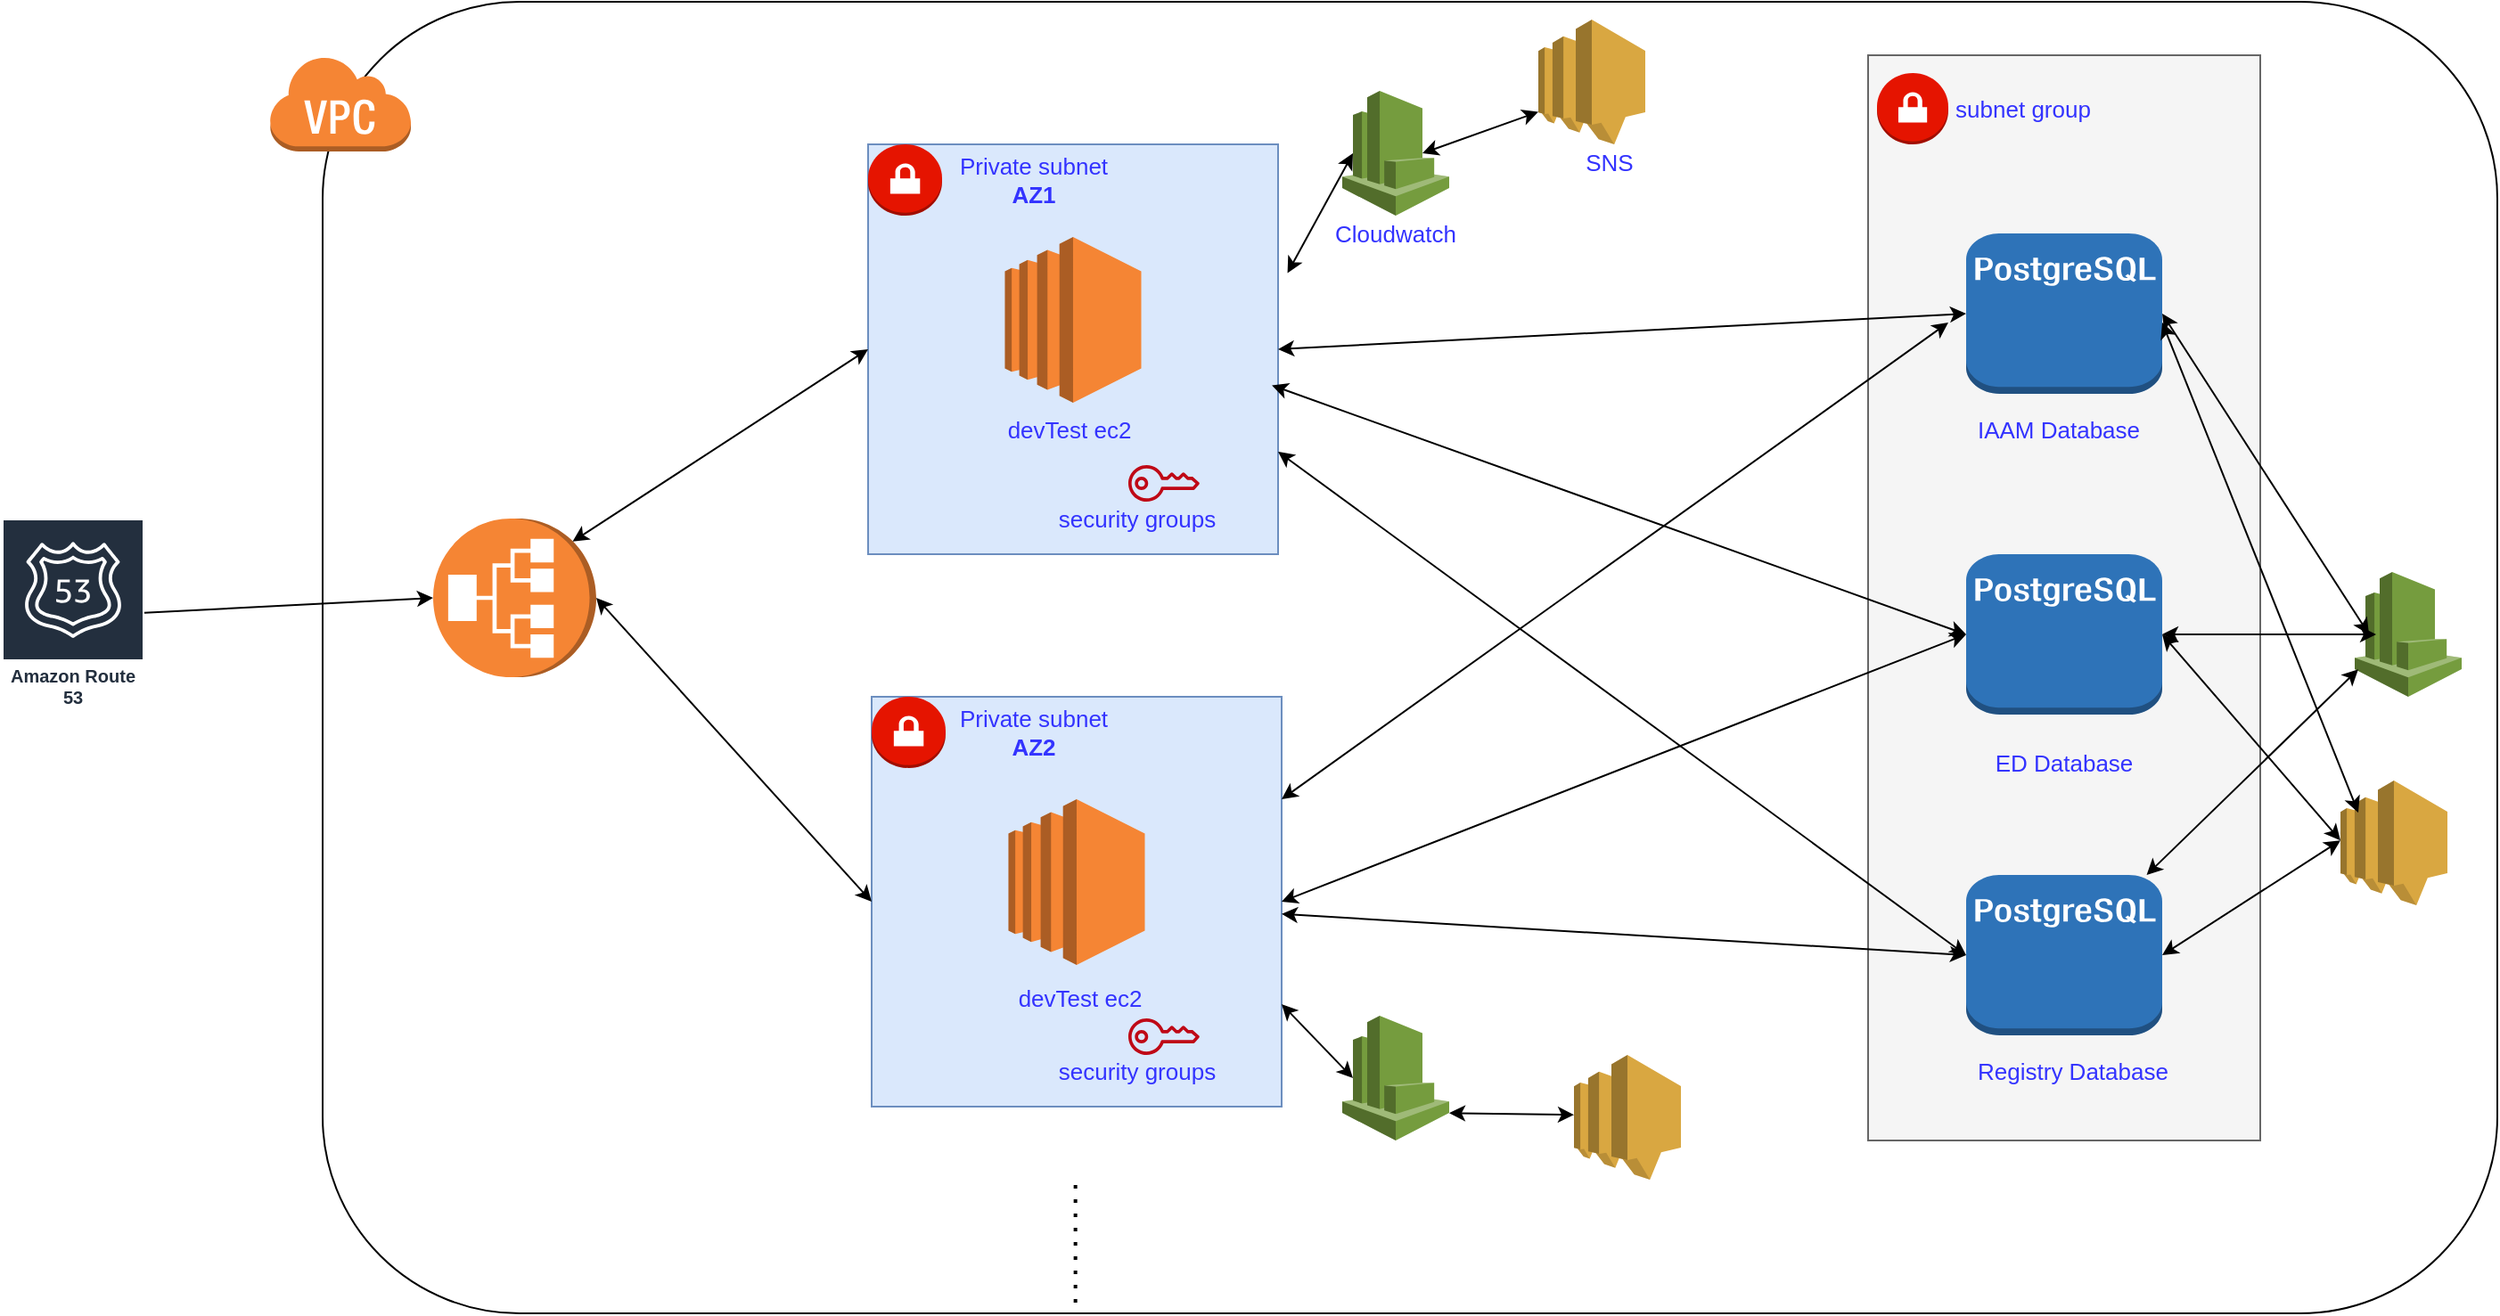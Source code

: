 <mxfile version="16.4.8" type="github">
  <diagram id="Vj-7gIYnh4FVoZP8OCP-" name="Page-1">
    <mxGraphModel dx="2788" dy="1099" grid="1" gridSize="10" guides="1" tooltips="1" connect="1" arrows="1" fold="1" page="1" pageScale="1" pageWidth="1400" pageHeight="850" math="0" shadow="0">
      <root>
        <mxCell id="0" />
        <mxCell id="1" parent="0" />
        <mxCell id="5kDCCWpD2KT_Ys93XdkI-70" value="" style="rounded=1;whiteSpace=wrap;html=1;fontSize=13;fontColor=#3333FF;" vertex="1" parent="1">
          <mxGeometry x="150" y="20" width="1220" height="736" as="geometry" />
        </mxCell>
        <mxCell id="5kDCCWpD2KT_Ys93XdkI-5" value="s" style="rounded=0;whiteSpace=wrap;html=1;fillColor=#f5f5f5;strokeColor=#666666;fontColor=#333333;" vertex="1" parent="1">
          <mxGeometry x="1017" y="50" width="220" height="609" as="geometry" />
        </mxCell>
        <mxCell id="5kDCCWpD2KT_Ys93XdkI-2" value="" style="outlineConnect=0;dashed=0;verticalLabelPosition=bottom;verticalAlign=top;align=center;html=1;shape=mxgraph.aws3.postgre_sql_instance;fillColor=#2E73B8;gradientColor=none;" vertex="1" parent="1">
          <mxGeometry x="1072" y="150" width="110" height="90" as="geometry" />
        </mxCell>
        <mxCell id="5kDCCWpD2KT_Ys93XdkI-3" value="" style="outlineConnect=0;dashed=0;verticalLabelPosition=bottom;verticalAlign=top;align=center;html=1;shape=mxgraph.aws3.postgre_sql_instance;fillColor=#2E73B8;gradientColor=none;" vertex="1" parent="1">
          <mxGeometry x="1072" y="330" width="110" height="90" as="geometry" />
        </mxCell>
        <mxCell id="5kDCCWpD2KT_Ys93XdkI-4" value="" style="outlineConnect=0;dashed=0;verticalLabelPosition=bottom;verticalAlign=top;align=center;html=1;shape=mxgraph.aws3.postgre_sql_instance;fillColor=#2E73B8;gradientColor=none;" vertex="1" parent="1">
          <mxGeometry x="1072" y="510" width="110" height="90" as="geometry" />
        </mxCell>
        <mxCell id="5kDCCWpD2KT_Ys93XdkI-6" value="" style="outlineConnect=0;dashed=0;verticalLabelPosition=bottom;verticalAlign=top;align=center;html=1;shape=mxgraph.aws3.vpn_gateway;fillColor=#e51400;fontColor=#ffffff;strokeColor=#B20000;" vertex="1" parent="1">
          <mxGeometry x="1022" y="60" width="40" height="40" as="geometry" />
        </mxCell>
        <UserObject label="subnet group" placeholders="1" name="Variable" id="5kDCCWpD2KT_Ys93XdkI-9">
          <mxCell style="text;html=1;strokeColor=none;fillColor=none;align=center;verticalAlign=middle;whiteSpace=wrap;overflow=hidden;fontSize=13;fontColor=#3333FF;" vertex="1" parent="1">
            <mxGeometry x="1064" y="70" width="80" height="20" as="geometry" />
          </mxCell>
        </UserObject>
        <UserObject label="IAAM Database" placeholders="1" name="Variable" id="5kDCCWpD2KT_Ys93XdkI-11">
          <mxCell style="text;html=1;strokeColor=none;fillColor=none;align=center;verticalAlign=middle;whiteSpace=wrap;overflow=hidden;fontSize=13;fontColor=#3333FF;" vertex="1" parent="1">
            <mxGeometry x="1064" y="250" width="120" height="20" as="geometry" />
          </mxCell>
        </UserObject>
        <UserObject label="ED Database" placeholders="1" name="Variable" id="5kDCCWpD2KT_Ys93XdkI-12">
          <mxCell style="text;html=1;strokeColor=none;fillColor=none;align=center;verticalAlign=middle;whiteSpace=wrap;overflow=hidden;fontSize=13;fontColor=#3333FF;" vertex="1" parent="1">
            <mxGeometry x="1067" y="437" width="120" height="20" as="geometry" />
          </mxCell>
        </UserObject>
        <UserObject label="Registry Database" placeholders="1" name="Variable" id="5kDCCWpD2KT_Ys93XdkI-13">
          <mxCell style="text;html=1;strokeColor=none;fillColor=none;align=center;verticalAlign=middle;whiteSpace=wrap;overflow=hidden;fontSize=13;fontColor=#3333FF;" vertex="1" parent="1">
            <mxGeometry x="1072" y="610" width="120" height="20" as="geometry" />
          </mxCell>
        </UserObject>
        <mxCell id="5kDCCWpD2KT_Ys93XdkI-14" value="" style="whiteSpace=wrap;html=1;aspect=fixed;fontSize=13;fillColor=#dae8fc;strokeColor=#6c8ebf;" vertex="1" parent="1">
          <mxGeometry x="456" y="100" width="230" height="230" as="geometry" />
        </mxCell>
        <mxCell id="5kDCCWpD2KT_Ys93XdkI-15" value="" style="whiteSpace=wrap;html=1;aspect=fixed;fontSize=13;fillColor=#dae8fc;strokeColor=#6c8ebf;" vertex="1" parent="1">
          <mxGeometry x="458" y="410" width="230" height="230" as="geometry" />
        </mxCell>
        <mxCell id="5kDCCWpD2KT_Ys93XdkI-16" value="" style="endArrow=none;dashed=1;html=1;dashPattern=1 3;strokeWidth=2;rounded=0;fontSize=13;fontColor=#3333FF;" edge="1" parent="1">
          <mxGeometry width="50" height="50" relative="1" as="geometry">
            <mxPoint x="572.33" y="750" as="sourcePoint" />
            <mxPoint x="572.33" y="680" as="targetPoint" />
          </mxGeometry>
        </mxCell>
        <mxCell id="5kDCCWpD2KT_Ys93XdkI-24" value="" style="endArrow=classic;startArrow=classic;html=1;rounded=0;fontSize=13;fontColor=#3333FF;exitX=1;exitY=0.5;exitDx=0;exitDy=0;entryX=0;entryY=0.5;entryDx=0;entryDy=0;entryPerimeter=0;" edge="1" parent="1" source="5kDCCWpD2KT_Ys93XdkI-14" target="5kDCCWpD2KT_Ys93XdkI-2">
          <mxGeometry width="50" height="50" relative="1" as="geometry">
            <mxPoint x="892" y="240" as="sourcePoint" />
            <mxPoint x="942" y="190" as="targetPoint" />
          </mxGeometry>
        </mxCell>
        <mxCell id="5kDCCWpD2KT_Ys93XdkI-25" value="" style="endArrow=classic;startArrow=classic;html=1;rounded=0;fontSize=13;fontColor=#3333FF;entryX=0;entryY=0.5;entryDx=0;entryDy=0;entryPerimeter=0;exitX=0.985;exitY=0.588;exitDx=0;exitDy=0;exitPerimeter=0;" edge="1" parent="1" source="5kDCCWpD2KT_Ys93XdkI-14" target="5kDCCWpD2KT_Ys93XdkI-3">
          <mxGeometry width="50" height="50" relative="1" as="geometry">
            <mxPoint x="842" y="230" as="sourcePoint" />
            <mxPoint x="702" y="390" as="targetPoint" />
          </mxGeometry>
        </mxCell>
        <mxCell id="5kDCCWpD2KT_Ys93XdkI-26" value="" style="endArrow=classic;startArrow=classic;html=1;rounded=0;fontSize=13;fontColor=#3333FF;entryX=0;entryY=0.5;entryDx=0;entryDy=0;entryPerimeter=0;exitX=1;exitY=0.75;exitDx=0;exitDy=0;" edge="1" parent="1" source="5kDCCWpD2KT_Ys93XdkI-14" target="5kDCCWpD2KT_Ys93XdkI-4">
          <mxGeometry width="50" height="50" relative="1" as="geometry">
            <mxPoint x="652" y="440" as="sourcePoint" />
            <mxPoint x="702" y="390" as="targetPoint" />
          </mxGeometry>
        </mxCell>
        <mxCell id="5kDCCWpD2KT_Ys93XdkI-27" value="" style="endArrow=classic;startArrow=classic;html=1;rounded=0;fontSize=13;fontColor=#3333FF;exitX=1;exitY=0.25;exitDx=0;exitDy=0;" edge="1" parent="1" source="5kDCCWpD2KT_Ys93XdkI-15">
          <mxGeometry width="50" height="50" relative="1" as="geometry">
            <mxPoint x="652" y="440" as="sourcePoint" />
            <mxPoint x="1062" y="200" as="targetPoint" />
          </mxGeometry>
        </mxCell>
        <mxCell id="5kDCCWpD2KT_Ys93XdkI-28" value="" style="endArrow=classic;startArrow=classic;html=1;rounded=0;fontSize=13;fontColor=#3333FF;exitX=1;exitY=0.5;exitDx=0;exitDy=0;entryX=0;entryY=0.5;entryDx=0;entryDy=0;entryPerimeter=0;" edge="1" parent="1" source="5kDCCWpD2KT_Ys93XdkI-15" target="5kDCCWpD2KT_Ys93XdkI-3">
          <mxGeometry width="50" height="50" relative="1" as="geometry">
            <mxPoint x="852" y="477.5" as="sourcePoint" />
            <mxPoint x="1072" y="210" as="targetPoint" />
          </mxGeometry>
        </mxCell>
        <mxCell id="5kDCCWpD2KT_Ys93XdkI-29" value="" style="endArrow=classic;startArrow=classic;html=1;rounded=0;fontSize=13;fontColor=#3333FF;entryX=0;entryY=0.5;entryDx=0;entryDy=0;entryPerimeter=0;" edge="1" parent="1" source="5kDCCWpD2KT_Ys93XdkI-15" target="5kDCCWpD2KT_Ys93XdkI-4">
          <mxGeometry width="50" height="50" relative="1" as="geometry">
            <mxPoint x="852" y="535" as="sourcePoint" />
            <mxPoint x="1082" y="385" as="targetPoint" />
          </mxGeometry>
        </mxCell>
        <mxCell id="5kDCCWpD2KT_Ys93XdkI-30" value="" style="outlineConnect=0;dashed=0;verticalLabelPosition=bottom;verticalAlign=top;align=center;html=1;shape=mxgraph.aws3.ec2;fillColor=#F58534;gradientColor=none;fontSize=13;fontColor=#3333FF;" vertex="1" parent="1">
          <mxGeometry x="532.75" y="152" width="76.5" height="93" as="geometry" />
        </mxCell>
        <mxCell id="5kDCCWpD2KT_Ys93XdkI-31" value="" style="outlineConnect=0;dashed=0;verticalLabelPosition=bottom;verticalAlign=top;align=center;html=1;shape=mxgraph.aws3.ec2;fillColor=#F58534;gradientColor=none;fontSize=13;fontColor=#3333FF;" vertex="1" parent="1">
          <mxGeometry x="534.75" y="467.5" width="76.5" height="93" as="geometry" />
        </mxCell>
        <mxCell id="5kDCCWpD2KT_Ys93XdkI-34" value="" style="outlineConnect=0;dashed=0;verticalLabelPosition=bottom;verticalAlign=top;align=center;html=1;shape=mxgraph.aws3.vpn_gateway;fillColor=#e51400;fontSize=13;fontColor=#ffffff;strokeColor=#B20000;" vertex="1" parent="1">
          <mxGeometry x="456" y="100" width="41.5" height="40" as="geometry" />
        </mxCell>
        <mxCell id="5kDCCWpD2KT_Ys93XdkI-35" value="" style="outlineConnect=0;dashed=0;verticalLabelPosition=bottom;verticalAlign=top;align=center;html=1;shape=mxgraph.aws3.vpn_gateway;fillColor=#e51400;fontSize=13;fontColor=#ffffff;strokeColor=#B20000;" vertex="1" parent="1">
          <mxGeometry x="458" y="410" width="41.5" height="40" as="geometry" />
        </mxCell>
        <UserObject label="SNS" placeholders="1" name="Variable" id="5kDCCWpD2KT_Ys93XdkI-36">
          <mxCell style="text;html=1;strokeColor=none;fillColor=none;align=center;verticalAlign=middle;whiteSpace=wrap;overflow=hidden;fontSize=13;fontColor=#3333FF;" vertex="1" parent="1">
            <mxGeometry x="832" y="100" width="80" height="20" as="geometry" />
          </mxCell>
        </UserObject>
        <UserObject label="security groups" placeholders="1" name="Variable" id="5kDCCWpD2KT_Ys93XdkI-37">
          <mxCell style="text;html=1;strokeColor=none;fillColor=none;align=center;verticalAlign=middle;whiteSpace=wrap;overflow=hidden;fontSize=13;fontColor=#3333FF;" vertex="1" parent="1">
            <mxGeometry x="552" y="299.51" width="110" height="20" as="geometry" />
          </mxCell>
        </UserObject>
        <UserObject label="devTest ec2" placeholders="1" name="Variable" id="5kDCCWpD2KT_Ys93XdkI-38">
          <mxCell style="text;html=1;strokeColor=none;fillColor=none;align=center;verticalAlign=middle;whiteSpace=wrap;overflow=hidden;fontSize=13;fontColor=#3333FF;" vertex="1" parent="1">
            <mxGeometry x="529.25" y="250" width="80" height="20" as="geometry" />
          </mxCell>
        </UserObject>
        <UserObject label="Cloudwatch" placeholders="1" name="Variable" id="5kDCCWpD2KT_Ys93XdkI-39">
          <mxCell style="text;html=1;strokeColor=none;fillColor=none;align=center;verticalAlign=middle;whiteSpace=wrap;overflow=hidden;fontSize=13;fontColor=#3333FF;" vertex="1" parent="1">
            <mxGeometry x="712" y="140" width="80" height="20" as="geometry" />
          </mxCell>
        </UserObject>
        <UserObject label="Private subnet&lt;br&gt;&lt;b&gt;AZ1&lt;/b&gt;" placeholders="1" name="Variable" id="5kDCCWpD2KT_Ys93XdkI-40">
          <mxCell style="text;html=1;strokeColor=none;fillColor=none;align=center;verticalAlign=middle;whiteSpace=wrap;overflow=hidden;fontSize=13;fontColor=#3333FF;" vertex="1" parent="1">
            <mxGeometry x="489.25" y="100" width="120" height="40" as="geometry" />
          </mxCell>
        </UserObject>
        <UserObject label="Private subnet&lt;br&gt;&lt;b&gt;AZ2&lt;/b&gt;" placeholders="1" name="Variable" id="5kDCCWpD2KT_Ys93XdkI-41">
          <mxCell style="text;html=1;strokeColor=none;fillColor=none;align=center;verticalAlign=middle;whiteSpace=wrap;overflow=hidden;fontSize=13;fontColor=#3333FF;" vertex="1" parent="1">
            <mxGeometry x="489.25" y="410" width="120" height="40" as="geometry" />
          </mxCell>
        </UserObject>
        <mxCell id="5kDCCWpD2KT_Ys93XdkI-42" value="" style="sketch=0;outlineConnect=0;fontColor=#232F3E;gradientColor=none;fillColor=#BF0816;strokeColor=none;dashed=0;verticalLabelPosition=bottom;verticalAlign=top;align=center;html=1;fontSize=12;fontStyle=0;aspect=fixed;pointerEvents=1;shape=mxgraph.aws4.addon;" vertex="1" parent="1">
          <mxGeometry x="602" y="280" width="40" height="20.51" as="geometry" />
        </mxCell>
        <mxCell id="5kDCCWpD2KT_Ys93XdkI-43" value="" style="sketch=0;outlineConnect=0;fontColor=#232F3E;gradientColor=none;fillColor=#BF0816;strokeColor=none;dashed=0;verticalLabelPosition=bottom;verticalAlign=top;align=center;html=1;fontSize=12;fontStyle=0;aspect=fixed;pointerEvents=1;shape=mxgraph.aws4.addon;" vertex="1" parent="1">
          <mxGeometry x="602" y="590.49" width="40" height="20.51" as="geometry" />
        </mxCell>
        <UserObject label="security groups" placeholders="1" name="Variable" id="5kDCCWpD2KT_Ys93XdkI-44">
          <mxCell style="text;html=1;strokeColor=none;fillColor=none;align=center;verticalAlign=middle;whiteSpace=wrap;overflow=hidden;fontSize=13;fontColor=#3333FF;" vertex="1" parent="1">
            <mxGeometry x="552" y="610" width="110" height="20" as="geometry" />
          </mxCell>
        </UserObject>
        <mxCell id="5kDCCWpD2KT_Ys93XdkI-45" value="" style="outlineConnect=0;dashed=0;verticalLabelPosition=bottom;verticalAlign=top;align=center;html=1;shape=mxgraph.aws3.cloudwatch;fillColor=#759C3E;gradientColor=none;fontSize=13;fontColor=#3333FF;" vertex="1" parent="1">
          <mxGeometry x="722" y="70" width="60" height="70" as="geometry" />
        </mxCell>
        <mxCell id="5kDCCWpD2KT_Ys93XdkI-46" value="" style="outlineConnect=0;dashed=0;verticalLabelPosition=bottom;verticalAlign=top;align=center;html=1;shape=mxgraph.aws3.cloudwatch;fillColor=#759C3E;gradientColor=none;fontSize=13;fontColor=#3333FF;" vertex="1" parent="1">
          <mxGeometry x="722" y="589" width="60" height="70" as="geometry" />
        </mxCell>
        <mxCell id="5kDCCWpD2KT_Ys93XdkI-47" value="" style="outlineConnect=0;dashed=0;verticalLabelPosition=bottom;verticalAlign=top;align=center;html=1;shape=mxgraph.aws3.cloudwatch;fillColor=#759C3E;gradientColor=none;fontSize=13;fontColor=#3333FF;" vertex="1" parent="1">
          <mxGeometry x="1290" y="340" width="60" height="70" as="geometry" />
        </mxCell>
        <UserObject label="devTest ec2" placeholders="1" name="Variable" id="5kDCCWpD2KT_Ys93XdkI-48">
          <mxCell style="text;html=1;strokeColor=none;fillColor=none;align=center;verticalAlign=middle;whiteSpace=wrap;overflow=hidden;fontSize=13;fontColor=#3333FF;" vertex="1" parent="1">
            <mxGeometry x="534.75" y="569" width="80" height="20" as="geometry" />
          </mxCell>
        </UserObject>
        <mxCell id="5kDCCWpD2KT_Ys93XdkI-49" value="" style="outlineConnect=0;dashed=0;verticalLabelPosition=bottom;verticalAlign=top;align=center;html=1;shape=mxgraph.aws3.application_load_balancer;fillColor=#F58534;gradientColor=none;fontSize=13;fontColor=#3333FF;direction=north;" vertex="1" parent="1">
          <mxGeometry x="212" y="310.01" width="91.5" height="88.99" as="geometry" />
        </mxCell>
        <mxCell id="5kDCCWpD2KT_Ys93XdkI-50" value="" style="outlineConnect=0;dashed=0;verticalLabelPosition=bottom;verticalAlign=top;align=center;html=1;shape=mxgraph.aws3.sns;fillColor=#D9A741;gradientColor=none;fontSize=13;fontColor=#3333FF;" vertex="1" parent="1">
          <mxGeometry x="832" y="30" width="60" height="70" as="geometry" />
        </mxCell>
        <mxCell id="5kDCCWpD2KT_Ys93XdkI-51" value="" style="outlineConnect=0;dashed=0;verticalLabelPosition=bottom;verticalAlign=top;align=center;html=1;shape=mxgraph.aws3.sns;fillColor=#D9A741;gradientColor=none;fontSize=13;fontColor=#3333FF;" vertex="1" parent="1">
          <mxGeometry x="852" y="611" width="60" height="70" as="geometry" />
        </mxCell>
        <mxCell id="5kDCCWpD2KT_Ys93XdkI-52" value="" style="outlineConnect=0;dashed=0;verticalLabelPosition=bottom;verticalAlign=top;align=center;html=1;shape=mxgraph.aws3.sns;fillColor=#D9A741;gradientColor=none;fontSize=13;fontColor=#3333FF;" vertex="1" parent="1">
          <mxGeometry x="1282" y="457" width="60" height="70" as="geometry" />
        </mxCell>
        <mxCell id="5kDCCWpD2KT_Ys93XdkI-53" value="" style="endArrow=classic;startArrow=classic;html=1;rounded=0;fontSize=13;fontColor=#3333FF;entryX=1.023;entryY=0.314;entryDx=0;entryDy=0;entryPerimeter=0;exitX=0.1;exitY=0.5;exitDx=0;exitDy=0;exitPerimeter=0;" edge="1" parent="1" source="5kDCCWpD2KT_Ys93XdkI-45" target="5kDCCWpD2KT_Ys93XdkI-14">
          <mxGeometry width="50" height="50" relative="1" as="geometry">
            <mxPoint x="652" y="440" as="sourcePoint" />
            <mxPoint x="702" y="390" as="targetPoint" />
          </mxGeometry>
        </mxCell>
        <mxCell id="5kDCCWpD2KT_Ys93XdkI-54" value="" style="endArrow=classic;startArrow=classic;html=1;rounded=0;fontSize=13;fontColor=#3333FF;entryX=0.75;entryY=0.5;entryDx=0;entryDy=0;entryPerimeter=0;exitX=0;exitY=0.74;exitDx=0;exitDy=0;exitPerimeter=0;" edge="1" parent="1" source="5kDCCWpD2KT_Ys93XdkI-50" target="5kDCCWpD2KT_Ys93XdkI-45">
          <mxGeometry width="50" height="50" relative="1" as="geometry">
            <mxPoint x="732" y="148.217" as="sourcePoint" />
            <mxPoint x="701.29" y="182.22" as="targetPoint" />
          </mxGeometry>
        </mxCell>
        <mxCell id="5kDCCWpD2KT_Ys93XdkI-55" value="" style="endArrow=classic;startArrow=classic;html=1;rounded=0;fontSize=13;fontColor=#3333FF;entryX=1;entryY=0.78;entryDx=0;entryDy=0;entryPerimeter=0;exitX=0;exitY=0.48;exitDx=0;exitDy=0;exitPerimeter=0;" edge="1" parent="1" source="5kDCCWpD2KT_Ys93XdkI-51" target="5kDCCWpD2KT_Ys93XdkI-46">
          <mxGeometry width="50" height="50" relative="1" as="geometry">
            <mxPoint x="842" y="91.8" as="sourcePoint" />
            <mxPoint x="777" y="115" as="targetPoint" />
          </mxGeometry>
        </mxCell>
        <mxCell id="5kDCCWpD2KT_Ys93XdkI-56" value="" style="endArrow=classic;startArrow=classic;html=1;rounded=0;fontSize=13;fontColor=#3333FF;entryX=1;entryY=0.75;entryDx=0;entryDy=0;exitX=0.1;exitY=0.5;exitDx=0;exitDy=0;exitPerimeter=0;" edge="1" parent="1" source="5kDCCWpD2KT_Ys93XdkI-46" target="5kDCCWpD2KT_Ys93XdkI-15">
          <mxGeometry width="50" height="50" relative="1" as="geometry">
            <mxPoint x="852" y="101.8" as="sourcePoint" />
            <mxPoint x="787" y="125" as="targetPoint" />
          </mxGeometry>
        </mxCell>
        <mxCell id="5kDCCWpD2KT_Ys93XdkI-57" value="" style="endArrow=classic;startArrow=classic;html=1;rounded=0;fontSize=13;fontColor=#3333FF;exitX=0;exitY=0.78;exitDx=0;exitDy=0;exitPerimeter=0;" edge="1" parent="1" target="5kDCCWpD2KT_Ys93XdkI-4">
          <mxGeometry width="50" height="50" relative="1" as="geometry">
            <mxPoint x="1292" y="394.6" as="sourcePoint" />
            <mxPoint x="702" y="400" as="targetPoint" />
          </mxGeometry>
        </mxCell>
        <mxCell id="5kDCCWpD2KT_Ys93XdkI-59" value="" style="endArrow=classic;startArrow=classic;html=1;rounded=0;fontSize=13;fontColor=#3333FF;entryX=0.1;entryY=0.5;entryDx=0;entryDy=0;entryPerimeter=0;exitX=1;exitY=0.5;exitDx=0;exitDy=0;exitPerimeter=0;" edge="1" parent="1" source="5kDCCWpD2KT_Ys93XdkI-2">
          <mxGeometry width="50" height="50" relative="1" as="geometry">
            <mxPoint x="652" y="450" as="sourcePoint" />
            <mxPoint x="1298" y="375" as="targetPoint" />
          </mxGeometry>
        </mxCell>
        <mxCell id="5kDCCWpD2KT_Ys93XdkI-60" value="" style="endArrow=classic;startArrow=classic;html=1;rounded=0;fontSize=13;fontColor=#3333FF;entryX=1;entryY=0.5;entryDx=0;entryDy=0;entryPerimeter=0;" edge="1" parent="1" target="5kDCCWpD2KT_Ys93XdkI-3">
          <mxGeometry width="50" height="50" relative="1" as="geometry">
            <mxPoint x="1302" y="375" as="sourcePoint" />
            <mxPoint x="1183.291" y="520" as="targetPoint" />
          </mxGeometry>
        </mxCell>
        <mxCell id="5kDCCWpD2KT_Ys93XdkI-61" value="" style="endArrow=classic;startArrow=classic;html=1;rounded=0;fontSize=13;fontColor=#3333FF;exitX=0;exitY=0.48;exitDx=0;exitDy=0;exitPerimeter=0;entryX=1;entryY=0.5;entryDx=0;entryDy=0;entryPerimeter=0;" edge="1" parent="1" source="5kDCCWpD2KT_Ys93XdkI-52" target="5kDCCWpD2KT_Ys93XdkI-4">
          <mxGeometry width="50" height="50" relative="1" as="geometry">
            <mxPoint x="1302" y="404.6" as="sourcePoint" />
            <mxPoint x="1183.291" y="520" as="targetPoint" />
          </mxGeometry>
        </mxCell>
        <mxCell id="5kDCCWpD2KT_Ys93XdkI-62" value="" style="endArrow=classic;startArrow=classic;html=1;rounded=0;fontSize=13;fontColor=#3333FF;entryX=1;entryY=0.5;entryDx=0;entryDy=0;entryPerimeter=0;exitX=0;exitY=0.48;exitDx=0;exitDy=0;exitPerimeter=0;" edge="1" parent="1" source="5kDCCWpD2KT_Ys93XdkI-52" target="5kDCCWpD2KT_Ys93XdkI-3">
          <mxGeometry width="50" height="50" relative="1" as="geometry">
            <mxPoint x="1302" y="404.6" as="sourcePoint" />
            <mxPoint x="1183.291" y="520" as="targetPoint" />
          </mxGeometry>
        </mxCell>
        <mxCell id="5kDCCWpD2KT_Ys93XdkI-63" value="" style="endArrow=classic;startArrow=classic;html=1;rounded=0;fontSize=13;fontColor=#3333FF;" edge="1" parent="1">
          <mxGeometry width="50" height="50" relative="1" as="geometry">
            <mxPoint x="1292" y="475" as="sourcePoint" />
            <mxPoint x="1182" y="200" as="targetPoint" />
          </mxGeometry>
        </mxCell>
        <mxCell id="5kDCCWpD2KT_Ys93XdkI-64" value="" style="endArrow=classic;startArrow=classic;html=1;rounded=0;fontSize=13;fontColor=#3333FF;entryX=0;entryY=0.5;entryDx=0;entryDy=0;exitX=0.855;exitY=0.855;exitDx=0;exitDy=0;exitPerimeter=0;" edge="1" parent="1" source="5kDCCWpD2KT_Ys93XdkI-49" target="5kDCCWpD2KT_Ys93XdkI-14">
          <mxGeometry width="50" height="50" relative="1" as="geometry">
            <mxPoint x="652" y="450" as="sourcePoint" />
            <mxPoint x="702" y="400" as="targetPoint" />
          </mxGeometry>
        </mxCell>
        <mxCell id="5kDCCWpD2KT_Ys93XdkI-65" value="" style="endArrow=classic;startArrow=classic;html=1;rounded=0;fontSize=13;fontColor=#3333FF;entryX=0;entryY=0.5;entryDx=0;entryDy=0;exitX=0.5;exitY=1;exitDx=0;exitDy=0;exitPerimeter=0;" edge="1" parent="1" source="5kDCCWpD2KT_Ys93XdkI-49" target="5kDCCWpD2KT_Ys93XdkI-15">
          <mxGeometry width="50" height="50" relative="1" as="geometry">
            <mxPoint x="652" y="450" as="sourcePoint" />
            <mxPoint x="702" y="400" as="targetPoint" />
          </mxGeometry>
        </mxCell>
        <mxCell id="5kDCCWpD2KT_Ys93XdkI-68" value="" style="outlineConnect=0;dashed=0;verticalLabelPosition=bottom;verticalAlign=top;align=center;html=1;shape=mxgraph.aws3.virtual_private_cloud;fillColor=#F58534;gradientColor=none;fontSize=13;fontColor=#3333FF;" vertex="1" parent="1">
          <mxGeometry x="120" y="50" width="79.5" height="54" as="geometry" />
        </mxCell>
        <mxCell id="5kDCCWpD2KT_Ys93XdkI-69" value="Amazon Route 53" style="sketch=0;outlineConnect=0;fontColor=#232F3E;gradientColor=none;strokeColor=#ffffff;fillColor=#232F3E;dashed=0;verticalLabelPosition=middle;verticalAlign=bottom;align=center;html=1;whiteSpace=wrap;fontSize=10;fontStyle=1;spacing=3;shape=mxgraph.aws4.productIcon;prIcon=mxgraph.aws4.route_53;" vertex="1" parent="1">
          <mxGeometry x="-30" y="310" width="80" height="110" as="geometry" />
        </mxCell>
        <mxCell id="5kDCCWpD2KT_Ys93XdkI-71" value="" style="endArrow=classic;html=1;rounded=0;fontSize=13;fontColor=#3333FF;entryX=0.5;entryY=0;entryDx=0;entryDy=0;entryPerimeter=0;" edge="1" parent="1" source="5kDCCWpD2KT_Ys93XdkI-69" target="5kDCCWpD2KT_Ys93XdkI-49">
          <mxGeometry width="50" height="50" relative="1" as="geometry">
            <mxPoint x="660" y="380" as="sourcePoint" />
            <mxPoint x="710" y="330" as="targetPoint" />
          </mxGeometry>
        </mxCell>
      </root>
    </mxGraphModel>
  </diagram>
</mxfile>
